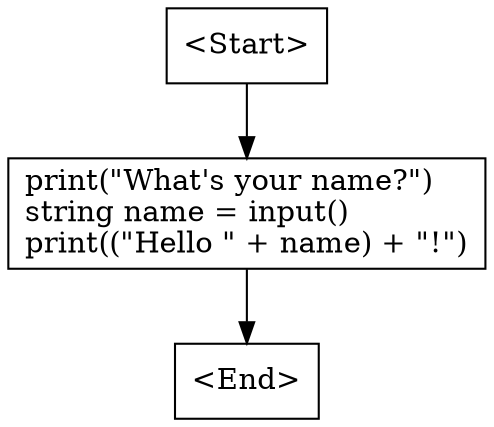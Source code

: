 digraph G {
    N0 [label = "<Start>" shape = box]
    N1 [label = "print(\"What's your name?\")\lstring name = input()\lprint((\"Hello \" + name) + \"!\")\l" shape = box]
    N2 [label = "<End>" shape = box]
    N0 -> N1 [label = ""]
    N1 -> N2 [label = ""]
}
